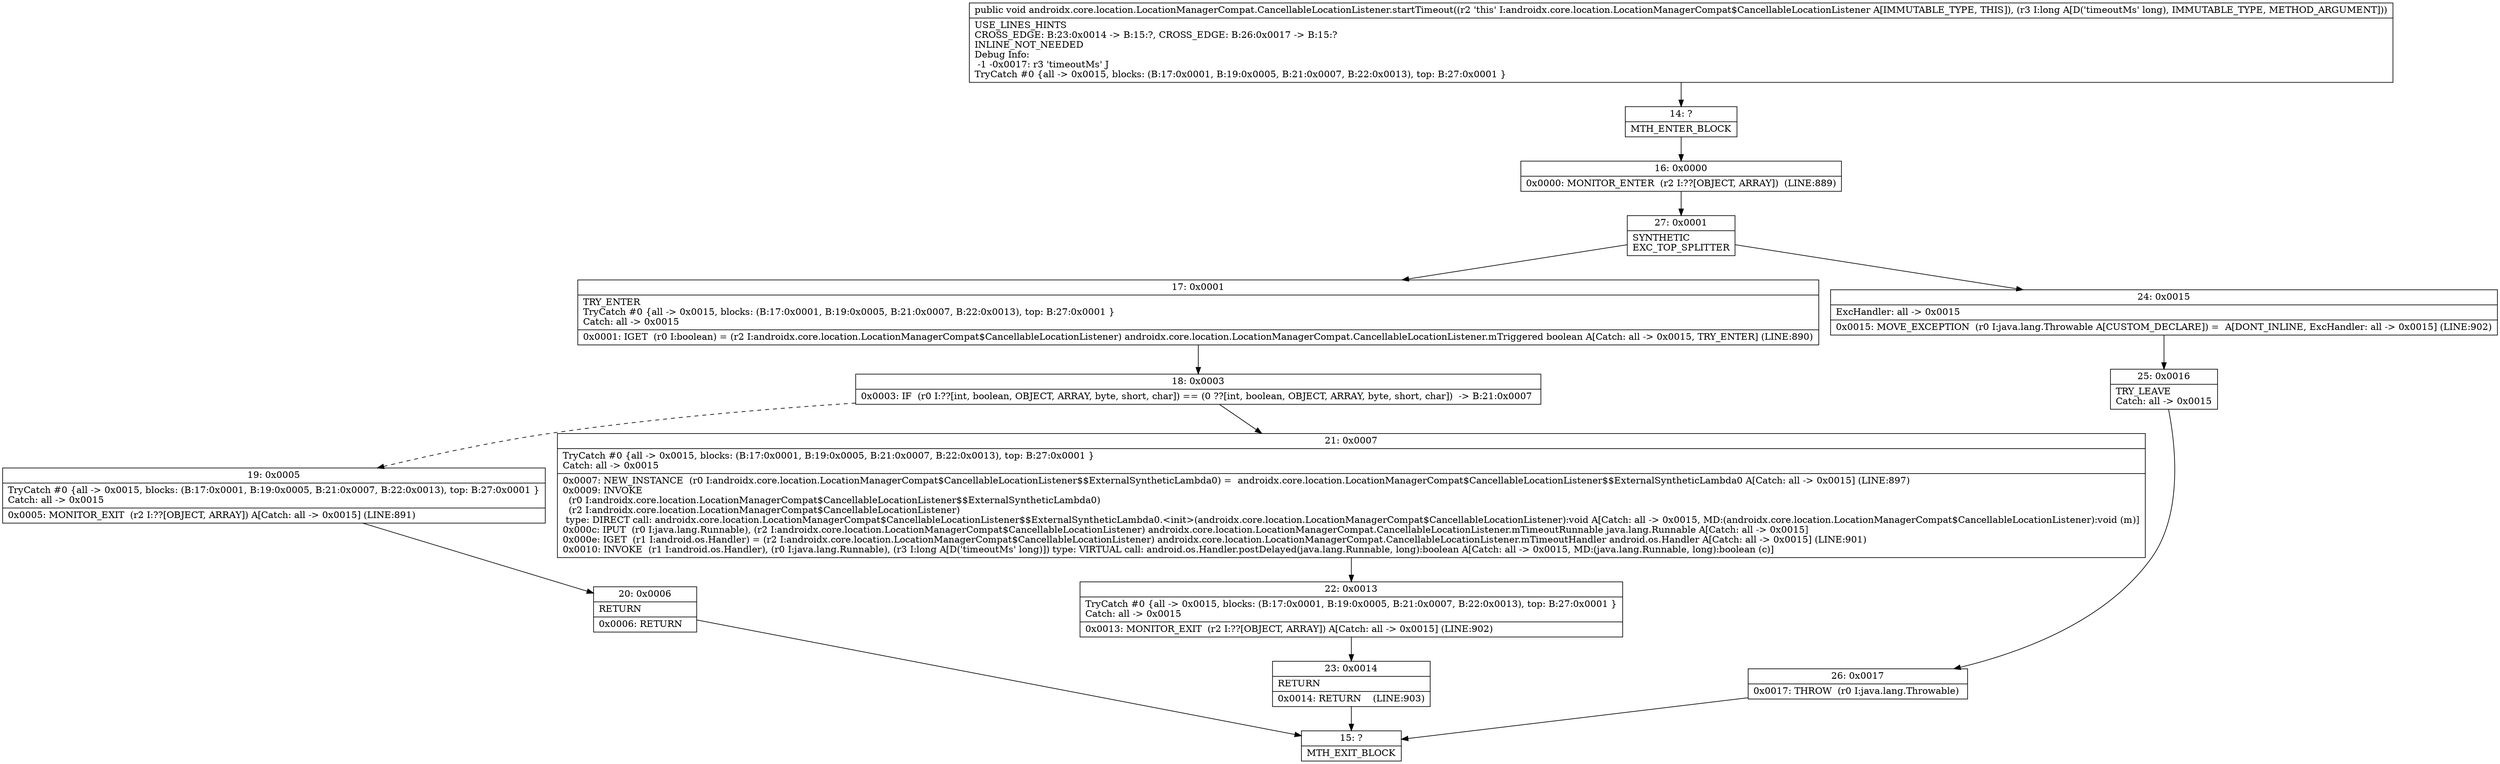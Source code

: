 digraph "CFG forandroidx.core.location.LocationManagerCompat.CancellableLocationListener.startTimeout(J)V" {
Node_14 [shape=record,label="{14\:\ ?|MTH_ENTER_BLOCK\l}"];
Node_16 [shape=record,label="{16\:\ 0x0000|0x0000: MONITOR_ENTER  (r2 I:??[OBJECT, ARRAY])  (LINE:889)\l}"];
Node_27 [shape=record,label="{27\:\ 0x0001|SYNTHETIC\lEXC_TOP_SPLITTER\l}"];
Node_17 [shape=record,label="{17\:\ 0x0001|TRY_ENTER\lTryCatch #0 \{all \-\> 0x0015, blocks: (B:17:0x0001, B:19:0x0005, B:21:0x0007, B:22:0x0013), top: B:27:0x0001 \}\lCatch: all \-\> 0x0015\l|0x0001: IGET  (r0 I:boolean) = (r2 I:androidx.core.location.LocationManagerCompat$CancellableLocationListener) androidx.core.location.LocationManagerCompat.CancellableLocationListener.mTriggered boolean A[Catch: all \-\> 0x0015, TRY_ENTER] (LINE:890)\l}"];
Node_18 [shape=record,label="{18\:\ 0x0003|0x0003: IF  (r0 I:??[int, boolean, OBJECT, ARRAY, byte, short, char]) == (0 ??[int, boolean, OBJECT, ARRAY, byte, short, char])  \-\> B:21:0x0007 \l}"];
Node_19 [shape=record,label="{19\:\ 0x0005|TryCatch #0 \{all \-\> 0x0015, blocks: (B:17:0x0001, B:19:0x0005, B:21:0x0007, B:22:0x0013), top: B:27:0x0001 \}\lCatch: all \-\> 0x0015\l|0x0005: MONITOR_EXIT  (r2 I:??[OBJECT, ARRAY]) A[Catch: all \-\> 0x0015] (LINE:891)\l}"];
Node_20 [shape=record,label="{20\:\ 0x0006|RETURN\l|0x0006: RETURN   \l}"];
Node_15 [shape=record,label="{15\:\ ?|MTH_EXIT_BLOCK\l}"];
Node_21 [shape=record,label="{21\:\ 0x0007|TryCatch #0 \{all \-\> 0x0015, blocks: (B:17:0x0001, B:19:0x0005, B:21:0x0007, B:22:0x0013), top: B:27:0x0001 \}\lCatch: all \-\> 0x0015\l|0x0007: NEW_INSTANCE  (r0 I:androidx.core.location.LocationManagerCompat$CancellableLocationListener$$ExternalSyntheticLambda0) =  androidx.core.location.LocationManagerCompat$CancellableLocationListener$$ExternalSyntheticLambda0 A[Catch: all \-\> 0x0015] (LINE:897)\l0x0009: INVOKE  \l  (r0 I:androidx.core.location.LocationManagerCompat$CancellableLocationListener$$ExternalSyntheticLambda0)\l  (r2 I:androidx.core.location.LocationManagerCompat$CancellableLocationListener)\l type: DIRECT call: androidx.core.location.LocationManagerCompat$CancellableLocationListener$$ExternalSyntheticLambda0.\<init\>(androidx.core.location.LocationManagerCompat$CancellableLocationListener):void A[Catch: all \-\> 0x0015, MD:(androidx.core.location.LocationManagerCompat$CancellableLocationListener):void (m)]\l0x000c: IPUT  (r0 I:java.lang.Runnable), (r2 I:androidx.core.location.LocationManagerCompat$CancellableLocationListener) androidx.core.location.LocationManagerCompat.CancellableLocationListener.mTimeoutRunnable java.lang.Runnable A[Catch: all \-\> 0x0015]\l0x000e: IGET  (r1 I:android.os.Handler) = (r2 I:androidx.core.location.LocationManagerCompat$CancellableLocationListener) androidx.core.location.LocationManagerCompat.CancellableLocationListener.mTimeoutHandler android.os.Handler A[Catch: all \-\> 0x0015] (LINE:901)\l0x0010: INVOKE  (r1 I:android.os.Handler), (r0 I:java.lang.Runnable), (r3 I:long A[D('timeoutMs' long)]) type: VIRTUAL call: android.os.Handler.postDelayed(java.lang.Runnable, long):boolean A[Catch: all \-\> 0x0015, MD:(java.lang.Runnable, long):boolean (c)]\l}"];
Node_22 [shape=record,label="{22\:\ 0x0013|TryCatch #0 \{all \-\> 0x0015, blocks: (B:17:0x0001, B:19:0x0005, B:21:0x0007, B:22:0x0013), top: B:27:0x0001 \}\lCatch: all \-\> 0x0015\l|0x0013: MONITOR_EXIT  (r2 I:??[OBJECT, ARRAY]) A[Catch: all \-\> 0x0015] (LINE:902)\l}"];
Node_23 [shape=record,label="{23\:\ 0x0014|RETURN\l|0x0014: RETURN    (LINE:903)\l}"];
Node_24 [shape=record,label="{24\:\ 0x0015|ExcHandler: all \-\> 0x0015\l|0x0015: MOVE_EXCEPTION  (r0 I:java.lang.Throwable A[CUSTOM_DECLARE]) =  A[DONT_INLINE, ExcHandler: all \-\> 0x0015] (LINE:902)\l}"];
Node_25 [shape=record,label="{25\:\ 0x0016|TRY_LEAVE\lCatch: all \-\> 0x0015\l}"];
Node_26 [shape=record,label="{26\:\ 0x0017|0x0017: THROW  (r0 I:java.lang.Throwable) \l}"];
MethodNode[shape=record,label="{public void androidx.core.location.LocationManagerCompat.CancellableLocationListener.startTimeout((r2 'this' I:androidx.core.location.LocationManagerCompat$CancellableLocationListener A[IMMUTABLE_TYPE, THIS]), (r3 I:long A[D('timeoutMs' long), IMMUTABLE_TYPE, METHOD_ARGUMENT]))  | USE_LINES_HINTS\lCROSS_EDGE: B:23:0x0014 \-\> B:15:?, CROSS_EDGE: B:26:0x0017 \-\> B:15:?\lINLINE_NOT_NEEDED\lDebug Info:\l  \-1 \-0x0017: r3 'timeoutMs' J\lTryCatch #0 \{all \-\> 0x0015, blocks: (B:17:0x0001, B:19:0x0005, B:21:0x0007, B:22:0x0013), top: B:27:0x0001 \}\l}"];
MethodNode -> Node_14;Node_14 -> Node_16;
Node_16 -> Node_27;
Node_27 -> Node_17;
Node_27 -> Node_24;
Node_17 -> Node_18;
Node_18 -> Node_19[style=dashed];
Node_18 -> Node_21;
Node_19 -> Node_20;
Node_20 -> Node_15;
Node_21 -> Node_22;
Node_22 -> Node_23;
Node_23 -> Node_15;
Node_24 -> Node_25;
Node_25 -> Node_26;
Node_26 -> Node_15;
}

